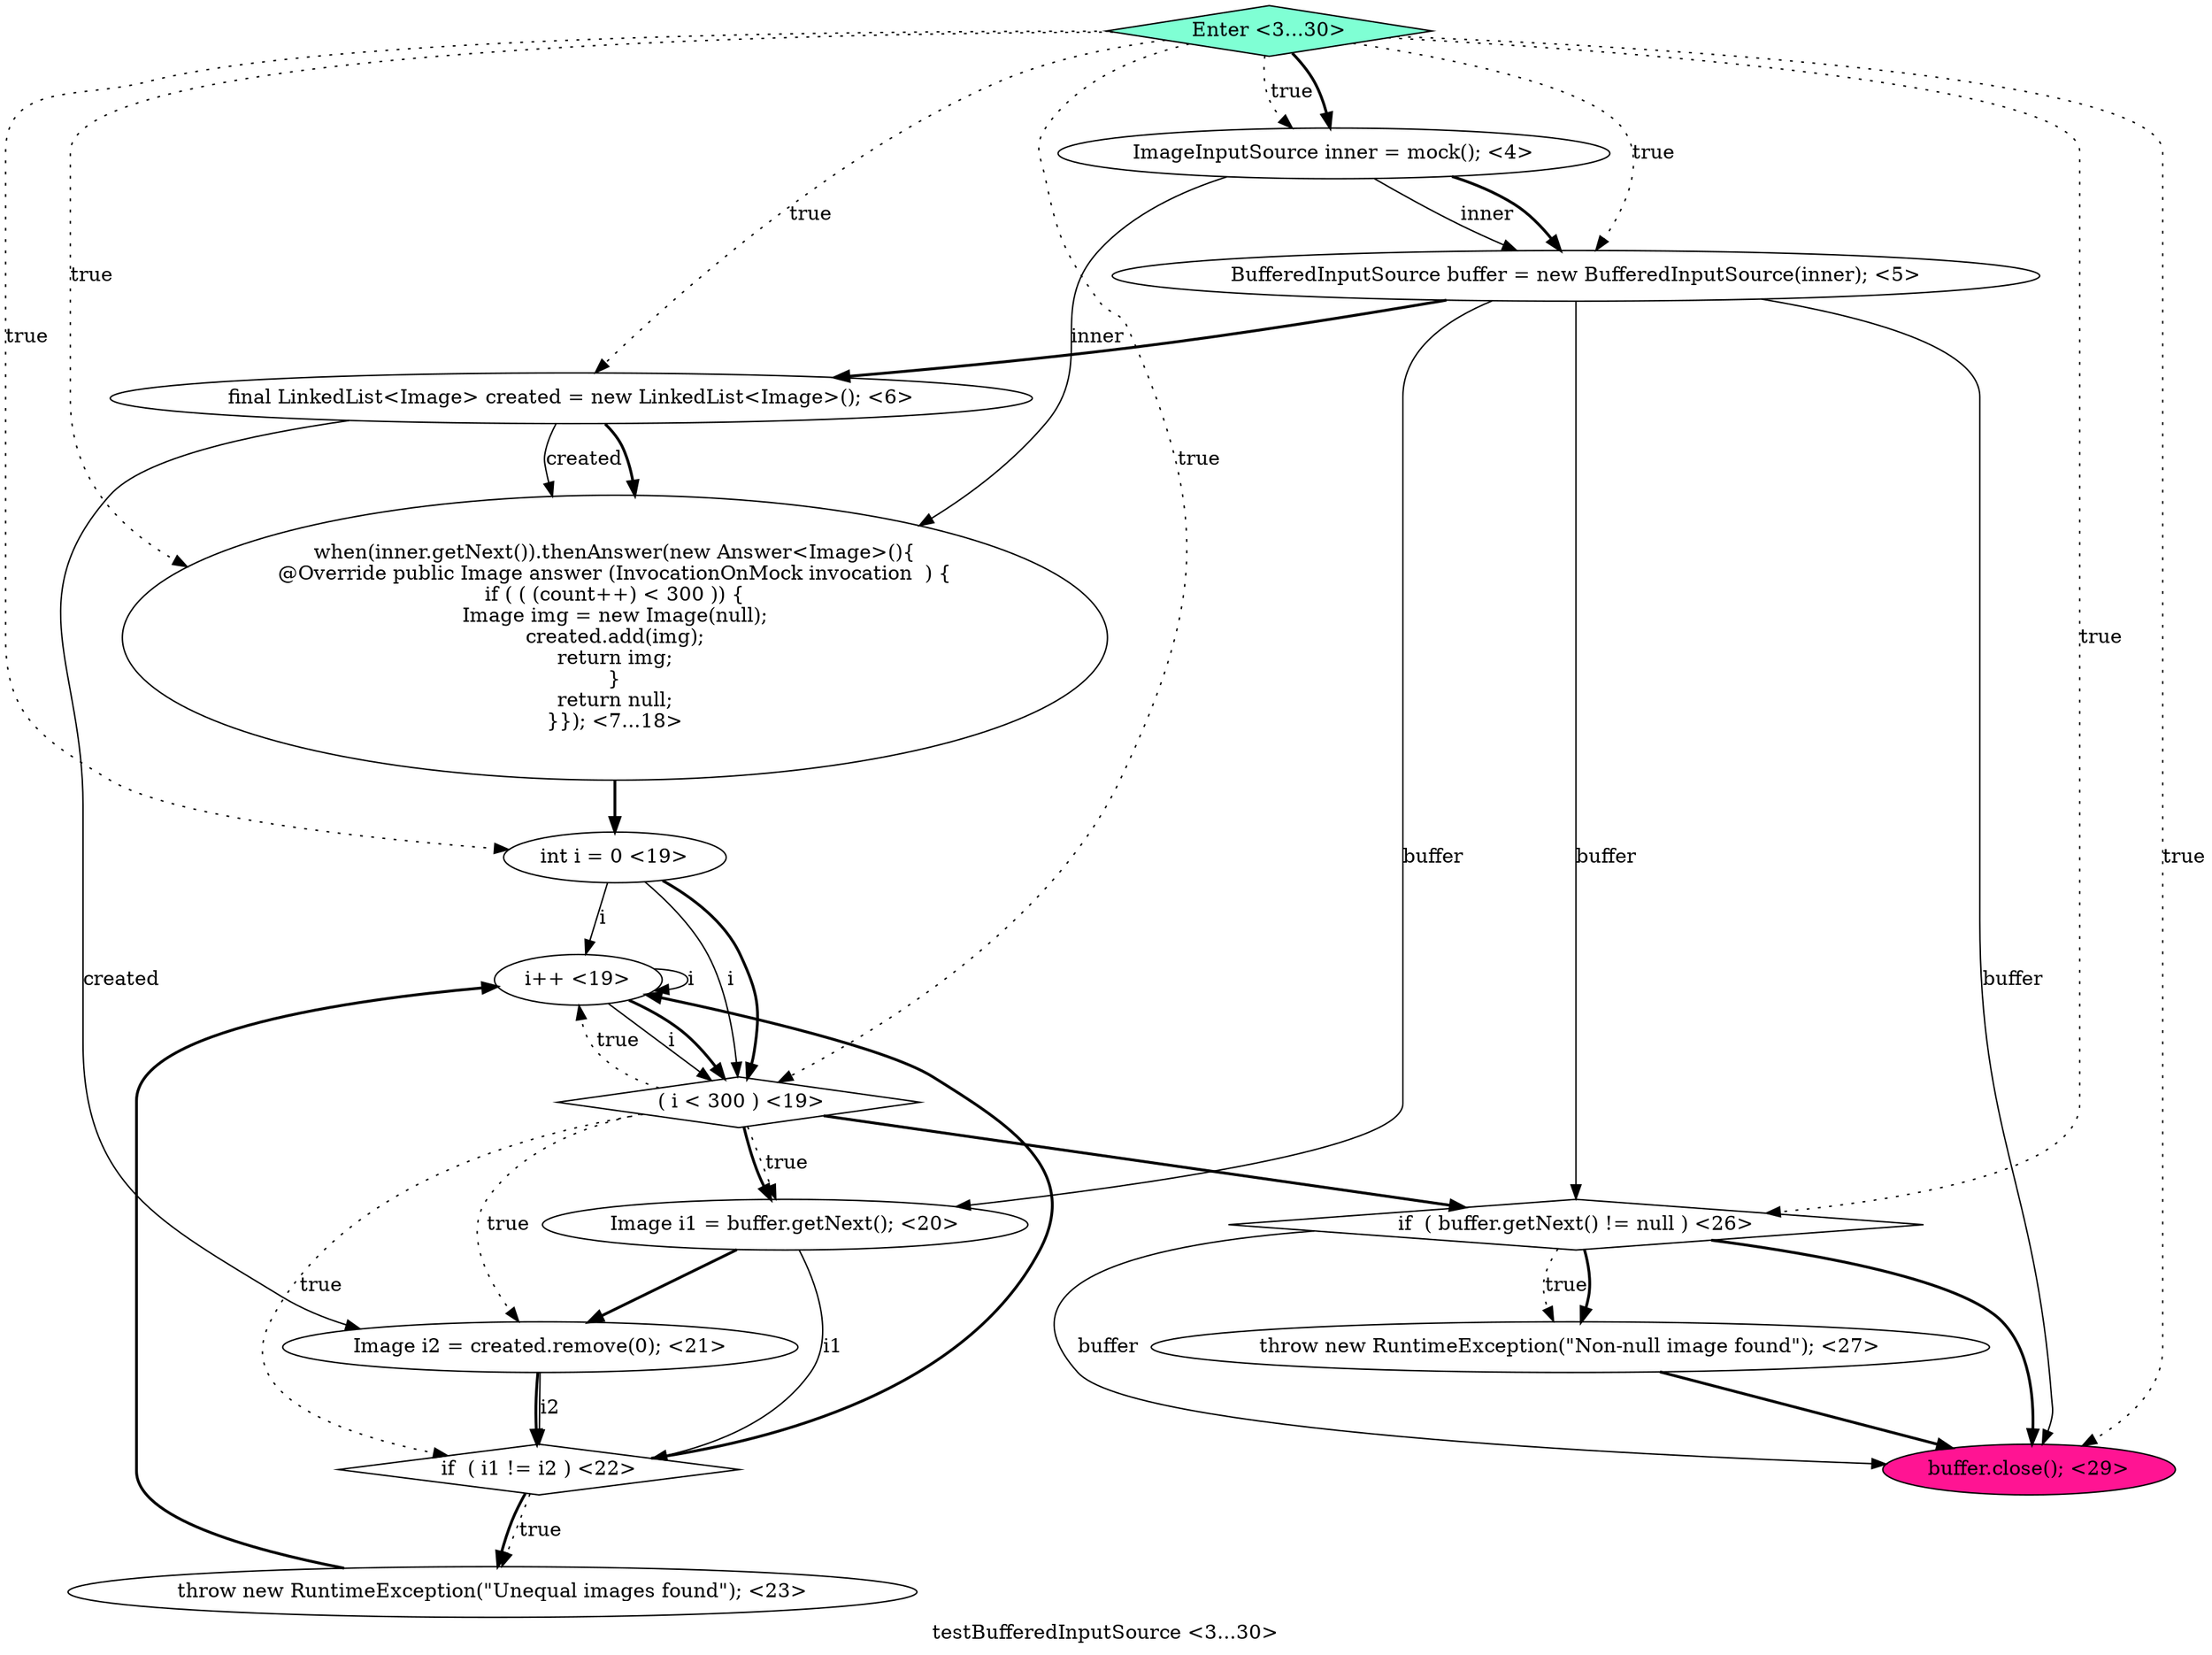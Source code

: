 digraph PDG {
label = "testBufferedInputSource <3...30>";
0.4 [style = filled, label = "int i = 0 <19>", fillcolor = white, shape = ellipse];
0.3 [style = filled, label = "when(inner.getNext()).thenAnswer(new Answer<Image>(){
@Override public Image answer (InvocationOnMock invocation  ) {
if ( ( (count++) < 300 )) {
Image img = new Image(null);
created.add(img);
return img;
}
return null;
}}); <7...18>", fillcolor = white, shape = ellipse];
0.11 [style = filled, label = "if  ( buffer.getNext() != null ) <26>", fillcolor = white, shape = diamond];
0.10 [style = filled, label = "throw new RuntimeException(\"Unequal images found\"); <23>", fillcolor = white, shape = ellipse];
0.14 [style = filled, label = "Enter <3...30>", fillcolor = aquamarine, shape = diamond];
0.0 [style = filled, label = "ImageInputSource inner = mock(); <4>", fillcolor = white, shape = ellipse];
0.7 [style = filled, label = "Image i1 = buffer.getNext(); <20>", fillcolor = white, shape = ellipse];
0.6 [style = filled, label = "i++ <19>", fillcolor = white, shape = ellipse];
0.12 [style = filled, label = "throw new RuntimeException(\"Non-null image found\"); <27>", fillcolor = white, shape = ellipse];
0.9 [style = filled, label = "if  ( i1 != i2 ) <22>", fillcolor = white, shape = diamond];
0.8 [style = filled, label = "Image i2 = created.remove(0); <21>", fillcolor = white, shape = ellipse];
0.13 [style = filled, label = "buffer.close(); <29>", fillcolor = deeppink, shape = ellipse];
0.1 [style = filled, label = "BufferedInputSource buffer = new BufferedInputSource(inner); <5>", fillcolor = white, shape = ellipse];
0.5 [style = filled, label = " ( i < 300 ) <19>", fillcolor = white, shape = diamond];
0.2 [style = filled, label = "final LinkedList<Image> created = new LinkedList<Image>(); <6>", fillcolor = white, shape = ellipse];
0.0 -> 0.1 [style = solid, label="inner"];
0.0 -> 0.1 [style = bold, label=""];
0.0 -> 0.3 [style = solid, label="inner"];
0.1 -> 0.2 [style = bold, label=""];
0.1 -> 0.7 [style = solid, label="buffer"];
0.1 -> 0.11 [style = solid, label="buffer"];
0.1 -> 0.13 [style = solid, label="buffer"];
0.2 -> 0.3 [style = solid, label="created"];
0.2 -> 0.3 [style = bold, label=""];
0.2 -> 0.8 [style = solid, label="created"];
0.3 -> 0.4 [style = bold, label=""];
0.4 -> 0.5 [style = solid, label="i"];
0.4 -> 0.5 [style = bold, label=""];
0.4 -> 0.6 [style = solid, label="i"];
0.5 -> 0.6 [style = dotted, label="true"];
0.5 -> 0.7 [style = dotted, label="true"];
0.5 -> 0.7 [style = bold, label=""];
0.5 -> 0.8 [style = dotted, label="true"];
0.5 -> 0.9 [style = dotted, label="true"];
0.5 -> 0.11 [style = bold, label=""];
0.6 -> 0.5 [style = solid, label="i"];
0.6 -> 0.5 [style = bold, label=""];
0.6 -> 0.6 [style = solid, label="i"];
0.7 -> 0.8 [style = bold, label=""];
0.7 -> 0.9 [style = solid, label="i1"];
0.8 -> 0.9 [style = solid, label="i2"];
0.8 -> 0.9 [style = bold, label=""];
0.9 -> 0.6 [style = bold, label=""];
0.9 -> 0.10 [style = dotted, label="true"];
0.9 -> 0.10 [style = bold, label=""];
0.10 -> 0.6 [style = bold, label=""];
0.11 -> 0.12 [style = dotted, label="true"];
0.11 -> 0.12 [style = bold, label=""];
0.11 -> 0.13 [style = solid, label="buffer"];
0.11 -> 0.13 [style = bold, label=""];
0.12 -> 0.13 [style = bold, label=""];
0.14 -> 0.0 [style = dotted, label="true"];
0.14 -> 0.0 [style = bold, label=""];
0.14 -> 0.1 [style = dotted, label="true"];
0.14 -> 0.2 [style = dotted, label="true"];
0.14 -> 0.3 [style = dotted, label="true"];
0.14 -> 0.4 [style = dotted, label="true"];
0.14 -> 0.5 [style = dotted, label="true"];
0.14 -> 0.11 [style = dotted, label="true"];
0.14 -> 0.13 [style = dotted, label="true"];
}
